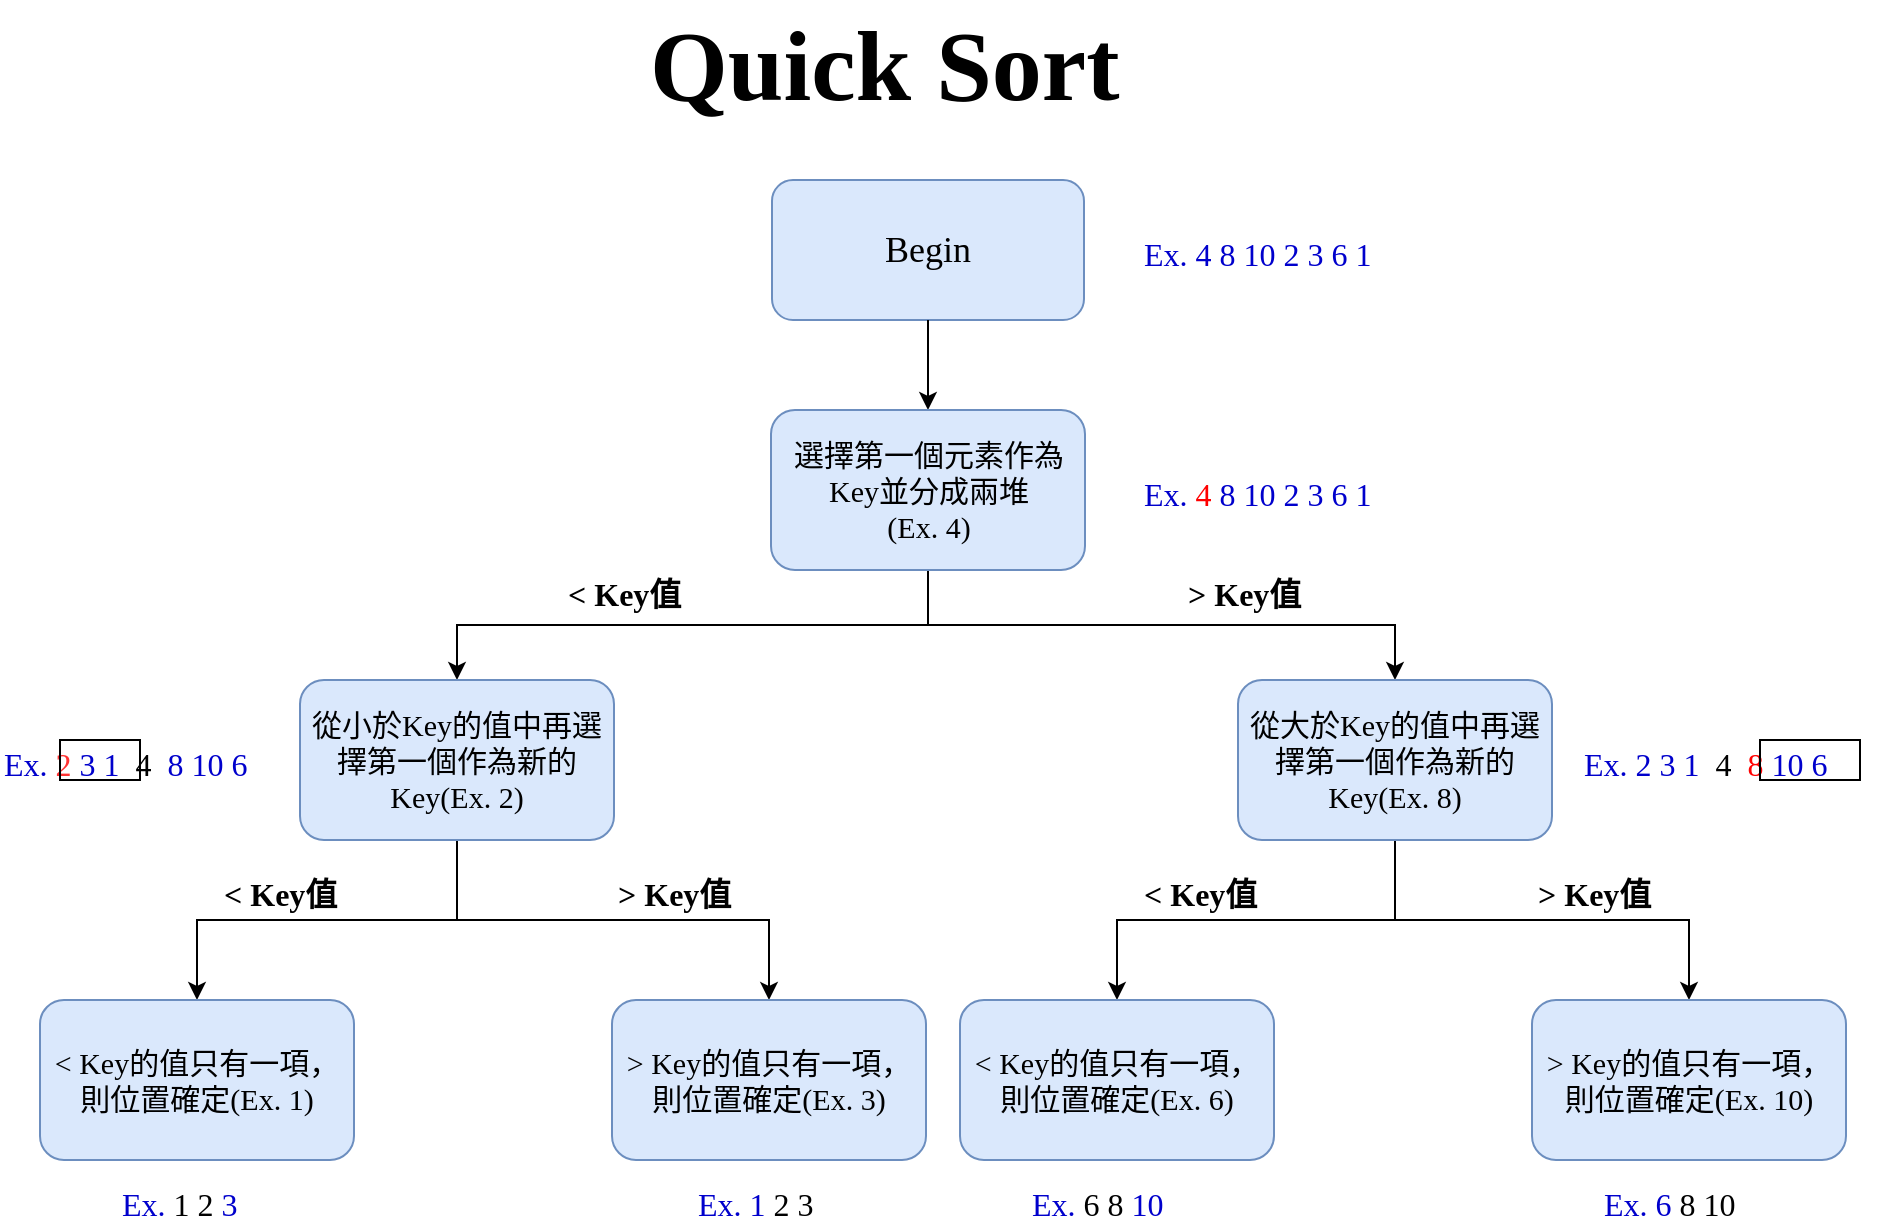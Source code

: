 <mxfile version="12.0.2" type="github" pages="1"><diagram id="V53yECM0Ot5CXI-R0tow" name="Page-1"><mxGraphModel dx="1759" dy="491" grid="1" gridSize="10" guides="1" tooltips="1" connect="1" arrows="1" fold="1" page="1" pageScale="1" pageWidth="827" pageHeight="1169" math="0" shadow="0"><root><mxCell id="0"/><mxCell id="1" parent="0"/><mxCell id="xETOuds4XfPlz5Sj_D4D-1" value="&lt;font style=&quot;font-size: 18px&quot; face=&quot;Comic Sans MS&quot;&gt;Begin&lt;/font&gt;" style="rounded=1;whiteSpace=wrap;html=1;fillColor=#dae8fc;strokeColor=#6c8ebf;" vertex="1" parent="1"><mxGeometry x="336" y="110" width="156" height="70" as="geometry"/></mxCell><mxCell id="xETOuds4XfPlz5Sj_D4D-2" value="" style="endArrow=classic;html=1;exitX=0.5;exitY=1;exitDx=0;exitDy=0;" edge="1" parent="1" source="xETOuds4XfPlz5Sj_D4D-1" target="xETOuds4XfPlz5Sj_D4D-3"><mxGeometry width="50" height="50" relative="1" as="geometry"><mxPoint x="351" y="240" as="sourcePoint"/><mxPoint x="414" y="200" as="targetPoint"/></mxGeometry></mxCell><mxCell id="xETOuds4XfPlz5Sj_D4D-12" style="edgeStyle=orthogonalEdgeStyle;rounded=0;orthogonalLoop=1;jettySize=auto;html=1;exitX=0.5;exitY=1;exitDx=0;exitDy=0;entryX=0.5;entryY=0;entryDx=0;entryDy=0;" edge="1" parent="1" source="xETOuds4XfPlz5Sj_D4D-3" target="xETOuds4XfPlz5Sj_D4D-11"><mxGeometry relative="1" as="geometry"/></mxCell><mxCell id="xETOuds4XfPlz5Sj_D4D-14" style="edgeStyle=orthogonalEdgeStyle;rounded=0;orthogonalLoop=1;jettySize=auto;html=1;exitX=0.5;exitY=1;exitDx=0;exitDy=0;" edge="1" parent="1" source="xETOuds4XfPlz5Sj_D4D-3" target="xETOuds4XfPlz5Sj_D4D-13"><mxGeometry relative="1" as="geometry"/></mxCell><mxCell id="xETOuds4XfPlz5Sj_D4D-3" value="&lt;font style=&quot;font-size: 15px&quot; face=&quot;Comic Sans MS&quot;&gt;選擇第一個元素作為Key並分成兩堆&lt;br&gt;&lt;/font&gt;&lt;span style=&quot;font-family: &amp;#34;comic sans ms&amp;#34; ; font-size: 15px&quot;&gt;(Ex.&amp;nbsp;4)&lt;/span&gt;&lt;font style=&quot;font-size: 15px&quot; face=&quot;Comic Sans MS&quot;&gt;&lt;br&gt;&lt;/font&gt;" style="rounded=1;whiteSpace=wrap;html=1;fillColor=#dae8fc;strokeColor=#6c8ebf;" vertex="1" parent="1"><mxGeometry x="335.5" y="225" width="157" height="80" as="geometry"/></mxCell><mxCell id="xETOuds4XfPlz5Sj_D4D-36" style="edgeStyle=orthogonalEdgeStyle;rounded=0;orthogonalLoop=1;jettySize=auto;html=1;exitX=0.5;exitY=1;exitDx=0;exitDy=0;" edge="1" parent="1" source="xETOuds4XfPlz5Sj_D4D-11" target="xETOuds4XfPlz5Sj_D4D-32"><mxGeometry relative="1" as="geometry"/></mxCell><mxCell id="xETOuds4XfPlz5Sj_D4D-37" style="edgeStyle=orthogonalEdgeStyle;rounded=0;orthogonalLoop=1;jettySize=auto;html=1;exitX=0.5;exitY=1;exitDx=0;exitDy=0;" edge="1" parent="1" source="xETOuds4XfPlz5Sj_D4D-11" target="xETOuds4XfPlz5Sj_D4D-33"><mxGeometry relative="1" as="geometry"/></mxCell><mxCell id="xETOuds4XfPlz5Sj_D4D-11" value="&lt;font style=&quot;font-size: 15px&quot; face=&quot;Comic Sans MS&quot;&gt;從小於Key的值中再選擇第一個作為新的Key(Ex. 2)&lt;/font&gt;" style="rounded=1;whiteSpace=wrap;html=1;fillColor=#dae8fc;strokeColor=#6c8ebf;" vertex="1" parent="1"><mxGeometry x="100" y="360" width="157" height="80" as="geometry"/></mxCell><mxCell id="xETOuds4XfPlz5Sj_D4D-50" style="edgeStyle=orthogonalEdgeStyle;rounded=0;orthogonalLoop=1;jettySize=auto;html=1;exitX=0.5;exitY=1;exitDx=0;exitDy=0;entryX=0.5;entryY=0;entryDx=0;entryDy=0;" edge="1" parent="1" source="xETOuds4XfPlz5Sj_D4D-13" target="xETOuds4XfPlz5Sj_D4D-44"><mxGeometry relative="1" as="geometry"/></mxCell><mxCell id="xETOuds4XfPlz5Sj_D4D-51" style="edgeStyle=orthogonalEdgeStyle;rounded=0;orthogonalLoop=1;jettySize=auto;html=1;exitX=0.5;exitY=1;exitDx=0;exitDy=0;" edge="1" parent="1" source="xETOuds4XfPlz5Sj_D4D-13" target="xETOuds4XfPlz5Sj_D4D-45"><mxGeometry relative="1" as="geometry"/></mxCell><mxCell id="xETOuds4XfPlz5Sj_D4D-13" value="&lt;span style=&quot;font-size: 15px&quot;&gt;&lt;font face=&quot;Comic Sans MS&quot;&gt;從大於Key的值中再選擇第一個作為新的Key(Ex. 8)&lt;/font&gt;&lt;/span&gt;" style="rounded=1;whiteSpace=wrap;html=1;fillColor=#dae8fc;strokeColor=#6c8ebf;" vertex="1" parent="1"><mxGeometry x="569" y="360" width="157" height="80" as="geometry"/></mxCell><mxCell id="xETOuds4XfPlz5Sj_D4D-15" value="&lt;b&gt;&lt;font style=&quot;font-size: 16px&quot; face=&quot;Comic Sans MS&quot;&gt;&amp;lt; Key值&lt;/font&gt;&lt;/b&gt;" style="text;html=1;resizable=0;points=[];autosize=1;align=left;verticalAlign=top;spacingTop=-4;" vertex="1" parent="1"><mxGeometry x="232" y="305" width="80" height="20" as="geometry"/></mxCell><mxCell id="xETOuds4XfPlz5Sj_D4D-16" value="&lt;b&gt;&lt;font style=&quot;font-size: 16px&quot; face=&quot;Comic Sans MS&quot;&gt;&amp;gt; Key值&lt;/font&gt;&lt;/b&gt;" style="text;html=1;resizable=0;points=[];autosize=1;align=left;verticalAlign=top;spacingTop=-4;" vertex="1" parent="1"><mxGeometry x="541.5" y="305" width="80" height="20" as="geometry"/></mxCell><mxCell id="xETOuds4XfPlz5Sj_D4D-17" value="&lt;font style=&quot;font-size: 50px&quot; face=&quot;Comic Sans MS&quot;&gt;&lt;b&gt;&lt;font style=&quot;font-size: 50px&quot;&gt;Quick&lt;/font&gt; Sort&lt;/b&gt;&lt;/font&gt;" style="text;html=1;resizable=0;points=[];autosize=1;align=left;verticalAlign=top;spacingTop=-4;" vertex="1" parent="1"><mxGeometry x="273" y="20" width="280" height="30" as="geometry"/></mxCell><mxCell id="xETOuds4XfPlz5Sj_D4D-20" value="&lt;font style=&quot;font-size: 16px&quot; face=&quot;Comic Sans MS&quot; color=&quot;#0000cc&quot;&gt;Ex. 4 8 10 2 3 6 1&lt;/font&gt;" style="text;html=1;resizable=0;points=[];autosize=1;align=left;verticalAlign=top;spacingTop=-4;" vertex="1" parent="1"><mxGeometry x="520" y="135" width="150" height="20" as="geometry"/></mxCell><mxCell id="xETOuds4XfPlz5Sj_D4D-22" value="&lt;font style=&quot;font-size: 16px&quot; face=&quot;Comic Sans MS&quot; color=&quot;#0000cc&quot;&gt;Ex. &lt;/font&gt;&lt;font style=&quot;font-size: 16px&quot; face=&quot;Comic Sans MS&quot; color=&quot;#ff0000&quot;&gt;4&lt;/font&gt;&lt;font style=&quot;font-size: 16px&quot; face=&quot;Comic Sans MS&quot; color=&quot;#0000cc&quot;&gt;&amp;nbsp;8 10 2 3 6 1&lt;/font&gt;" style="text;html=1;resizable=0;points=[];autosize=1;align=left;verticalAlign=top;spacingTop=-4;" vertex="1" parent="1"><mxGeometry x="520" y="255" width="150" height="20" as="geometry"/></mxCell><mxCell id="xETOuds4XfPlz5Sj_D4D-23" value="&lt;font style=&quot;font-size: 16px&quot; face=&quot;Comic Sans MS&quot; color=&quot;#0000cc&quot;&gt;Ex. &lt;/font&gt;&lt;font style=&quot;font-size: 16px&quot; face=&quot;Comic Sans MS&quot; color=&quot;#ff3333&quot;&gt;2 &lt;/font&gt;&lt;font style=&quot;font-size: 16px&quot; face=&quot;Comic Sans MS&quot; color=&quot;#0000cc&quot;&gt;3 1&lt;/font&gt;&lt;font style=&quot;font-size: 16px&quot; face=&quot;Comic Sans MS&quot; color=&quot;#0000cc&quot;&gt;&amp;nbsp;&amp;nbsp;&lt;/font&gt;&lt;font style=&quot;font-size: 16px&quot; face=&quot;Comic Sans MS&quot;&gt;4&lt;/font&gt;&lt;font style=&quot;font-size: 16px&quot; face=&quot;Comic Sans MS&quot; color=&quot;#ff0000&quot;&gt;&amp;nbsp;&lt;/font&gt;&lt;font style=&quot;font-size: 16px&quot; face=&quot;Comic Sans MS&quot; color=&quot;#0000cc&quot;&gt;&amp;nbsp;8 10 6&lt;/font&gt;" style="text;html=1;resizable=0;points=[];autosize=1;align=left;verticalAlign=top;spacingTop=-4;" vertex="1" parent="1"><mxGeometry x="-50" y="390" width="150" height="20" as="geometry"/></mxCell><mxCell id="xETOuds4XfPlz5Sj_D4D-24" value="&lt;font style=&quot;font-size: 16px&quot; face=&quot;Comic Sans MS&quot; color=&quot;#0000cc&quot;&gt;Ex. 2&lt;/font&gt;&lt;font style=&quot;font-size: 16px&quot; face=&quot;Comic Sans MS&quot; color=&quot;#0000cc&quot;&gt;&amp;nbsp;3 1&lt;/font&gt;&lt;font style=&quot;font-size: 16px&quot; face=&quot;Comic Sans MS&quot; color=&quot;#0000cc&quot;&gt;&amp;nbsp;&amp;nbsp;&lt;/font&gt;&lt;font style=&quot;font-size: 16px&quot; face=&quot;Comic Sans MS&quot;&gt;4&lt;/font&gt;&lt;font style=&quot;font-size: 16px&quot; face=&quot;Comic Sans MS&quot; color=&quot;#ff0000&quot;&gt;&amp;nbsp;&lt;/font&gt;&lt;font style=&quot;font-size: 16px&quot; face=&quot;Comic Sans MS&quot; color=&quot;#0000cc&quot;&gt;&amp;nbsp;&lt;/font&gt;&lt;span style=&quot;background-color: rgb(255 , 255 , 255)&quot;&gt;&lt;font style=&quot;font-size: 16px&quot; face=&quot;Comic Sans MS&quot; color=&quot;#ff0000&quot;&gt;8&lt;/font&gt;&lt;font style=&quot;font-size: 16px&quot; face=&quot;Comic Sans MS&quot; color=&quot;#ff3333&quot;&gt;&amp;nbsp;&lt;/font&gt;&lt;font style=&quot;font-size: 16px&quot; face=&quot;Comic Sans MS&quot; color=&quot;#0000cc&quot;&gt;10 6&lt;/font&gt;&lt;/span&gt;" style="text;html=1;resizable=0;points=[];autosize=1;align=left;verticalAlign=top;spacingTop=-4;" vertex="1" parent="1"><mxGeometry x="740" y="390" width="150" height="20" as="geometry"/></mxCell><mxCell id="xETOuds4XfPlz5Sj_D4D-25" value="" style="rounded=0;whiteSpace=wrap;html=1;strokeColor=#000000;fillColor=none;" vertex="1" parent="1"><mxGeometry x="830" y="390" width="50" height="20" as="geometry"/></mxCell><mxCell id="xETOuds4XfPlz5Sj_D4D-28" value="" style="rounded=0;whiteSpace=wrap;html=1;strokeColor=#000000;fillColor=none;" vertex="1" parent="1"><mxGeometry x="-20" y="390" width="40" height="20" as="geometry"/></mxCell><mxCell id="xETOuds4XfPlz5Sj_D4D-32" value="&lt;font face=&quot;Comic Sans MS&quot; style=&quot;font-size: 15px&quot;&gt;&amp;lt; Key的值只有一項，則位置確定(Ex. 1)&lt;br&gt;&lt;/font&gt;" style="rounded=1;whiteSpace=wrap;html=1;fillColor=#dae8fc;strokeColor=#6c8ebf;align=center;" vertex="1" parent="1"><mxGeometry x="-30" y="520" width="157" height="80" as="geometry"/></mxCell><mxCell id="xETOuds4XfPlz5Sj_D4D-33" value="&lt;span style=&quot;font-family: &amp;#34;comic sans ms&amp;#34; ; font-size: 15px&quot;&gt;&amp;gt; Key的值只有一項，則位置確定(Ex. 3)&lt;/span&gt;" style="rounded=1;whiteSpace=wrap;html=1;fillColor=#dae8fc;strokeColor=#6c8ebf;" vertex="1" parent="1"><mxGeometry x="256" y="520" width="157" height="80" as="geometry"/></mxCell><mxCell id="xETOuds4XfPlz5Sj_D4D-38" value="&lt;b&gt;&lt;font style=&quot;font-size: 16px&quot; face=&quot;Comic Sans MS&quot;&gt;&amp;lt; Key值&lt;/font&gt;&lt;/b&gt;" style="text;html=1;resizable=0;points=[];autosize=1;align=left;verticalAlign=top;spacingTop=-4;" vertex="1" parent="1"><mxGeometry x="60" y="455" width="80" height="20" as="geometry"/></mxCell><mxCell id="xETOuds4XfPlz5Sj_D4D-39" value="&lt;b&gt;&lt;font style=&quot;font-size: 16px&quot; face=&quot;Comic Sans MS&quot;&gt;&amp;gt; Key值&lt;/font&gt;&lt;/b&gt;" style="text;html=1;resizable=0;points=[];autosize=1;align=left;verticalAlign=top;spacingTop=-4;" vertex="1" parent="1"><mxGeometry x="257" y="455" width="80" height="20" as="geometry"/></mxCell><mxCell id="xETOuds4XfPlz5Sj_D4D-40" value="&lt;font style=&quot;font-size: 16px&quot; face=&quot;Comic Sans MS&quot; color=&quot;#0000cc&quot;&gt;Ex. &lt;/font&gt;&lt;font style=&quot;font-size: 16px&quot; face=&quot;Comic Sans MS&quot;&gt;1 &lt;/font&gt;&lt;font style=&quot;font-size: 16px&quot; face=&quot;Comic Sans MS&quot;&gt;2&lt;/font&gt;&lt;font style=&quot;font-size: 16px&quot; face=&quot;Comic Sans MS&quot; color=&quot;#0000cc&quot;&gt; 3&lt;/font&gt;" style="text;html=1;resizable=0;points=[];autosize=1;align=left;verticalAlign=top;spacingTop=-4;" vertex="1" parent="1"><mxGeometry x="8.5" y="610" width="80" height="20" as="geometry"/></mxCell><mxCell id="xETOuds4XfPlz5Sj_D4D-41" value="&lt;font style=&quot;font-size: 16px&quot; face=&quot;Comic Sans MS&quot; color=&quot;#0000cc&quot;&gt;Ex. &lt;/font&gt;&lt;font style=&quot;font-size: 16px&quot; face=&quot;Comic Sans MS&quot;&gt;&lt;font color=&quot;#0000cc&quot;&gt;1&lt;/font&gt; &lt;/font&gt;&lt;font style=&quot;font-size: 16px&quot; face=&quot;Comic Sans MS&quot;&gt;2&lt;/font&gt;&lt;font style=&quot;font-size: 16px&quot; face=&quot;Comic Sans MS&quot; color=&quot;#0000cc&quot;&gt; &lt;/font&gt;&lt;font style=&quot;font-size: 16px&quot; face=&quot;Comic Sans MS&quot;&gt;3&lt;/font&gt;" style="text;html=1;resizable=0;points=[];autosize=1;align=left;verticalAlign=top;spacingTop=-4;" vertex="1" parent="1"><mxGeometry x="297" y="610" width="80" height="20" as="geometry"/></mxCell><mxCell id="xETOuds4XfPlz5Sj_D4D-44" value="&lt;font face=&quot;Comic Sans MS&quot; style=&quot;font-size: 15px&quot;&gt;&amp;lt; Key的值只有一項，則位置確定(Ex. 6)&lt;br&gt;&lt;/font&gt;" style="rounded=1;whiteSpace=wrap;html=1;fillColor=#dae8fc;strokeColor=#6c8ebf;align=center;" vertex="1" parent="1"><mxGeometry x="430" y="520" width="157" height="80" as="geometry"/></mxCell><mxCell id="xETOuds4XfPlz5Sj_D4D-45" value="&lt;span style=&quot;font-family: &amp;#34;comic sans ms&amp;#34; ; font-size: 15px&quot;&gt;&amp;gt; Key的值只有一項，則位置確定(Ex. 10)&lt;/span&gt;" style="rounded=1;whiteSpace=wrap;html=1;fillColor=#dae8fc;strokeColor=#6c8ebf;" vertex="1" parent="1"><mxGeometry x="716" y="520" width="157" height="80" as="geometry"/></mxCell><mxCell id="xETOuds4XfPlz5Sj_D4D-46" value="&lt;b&gt;&lt;font style=&quot;font-size: 16px&quot; face=&quot;Comic Sans MS&quot;&gt;&amp;lt; Key值&lt;/font&gt;&lt;/b&gt;" style="text;html=1;resizable=0;points=[];autosize=1;align=left;verticalAlign=top;spacingTop=-4;" vertex="1" parent="1"><mxGeometry x="520" y="455" width="80" height="20" as="geometry"/></mxCell><mxCell id="xETOuds4XfPlz5Sj_D4D-47" value="&lt;b&gt;&lt;font style=&quot;font-size: 16px&quot; face=&quot;Comic Sans MS&quot;&gt;&amp;gt; Key值&lt;/font&gt;&lt;/b&gt;" style="text;html=1;resizable=0;points=[];autosize=1;align=left;verticalAlign=top;spacingTop=-4;" vertex="1" parent="1"><mxGeometry x="717" y="455" width="80" height="20" as="geometry"/></mxCell><mxCell id="xETOuds4XfPlz5Sj_D4D-52" value="&lt;font style=&quot;font-size: 16px&quot; face=&quot;Comic Sans MS&quot;&gt;&lt;font color=&quot;#0000cc&quot;&gt;Ex.&lt;/font&gt; 6 8 &lt;font color=&quot;#0000cc&quot;&gt;10&lt;/font&gt;&lt;/font&gt;" style="text;html=1;resizable=0;points=[];autosize=1;align=left;verticalAlign=top;spacingTop=-4;" vertex="1" parent="1"><mxGeometry x="463.5" y="610" width="90" height="20" as="geometry"/></mxCell><mxCell id="xETOuds4XfPlz5Sj_D4D-53" value="&lt;font style=&quot;font-size: 16px&quot; face=&quot;Comic Sans MS&quot;&gt;&lt;font color=&quot;#0000cc&quot;&gt;Ex.&lt;/font&gt; &lt;font color=&quot;#0000cc&quot;&gt;6&lt;/font&gt; 8 10&lt;/font&gt;" style="text;html=1;resizable=0;points=[];autosize=1;align=left;verticalAlign=top;spacingTop=-4;" vertex="1" parent="1"><mxGeometry x="749.5" y="610" width="90" height="20" as="geometry"/></mxCell></root></mxGraphModel></diagram></mxfile>